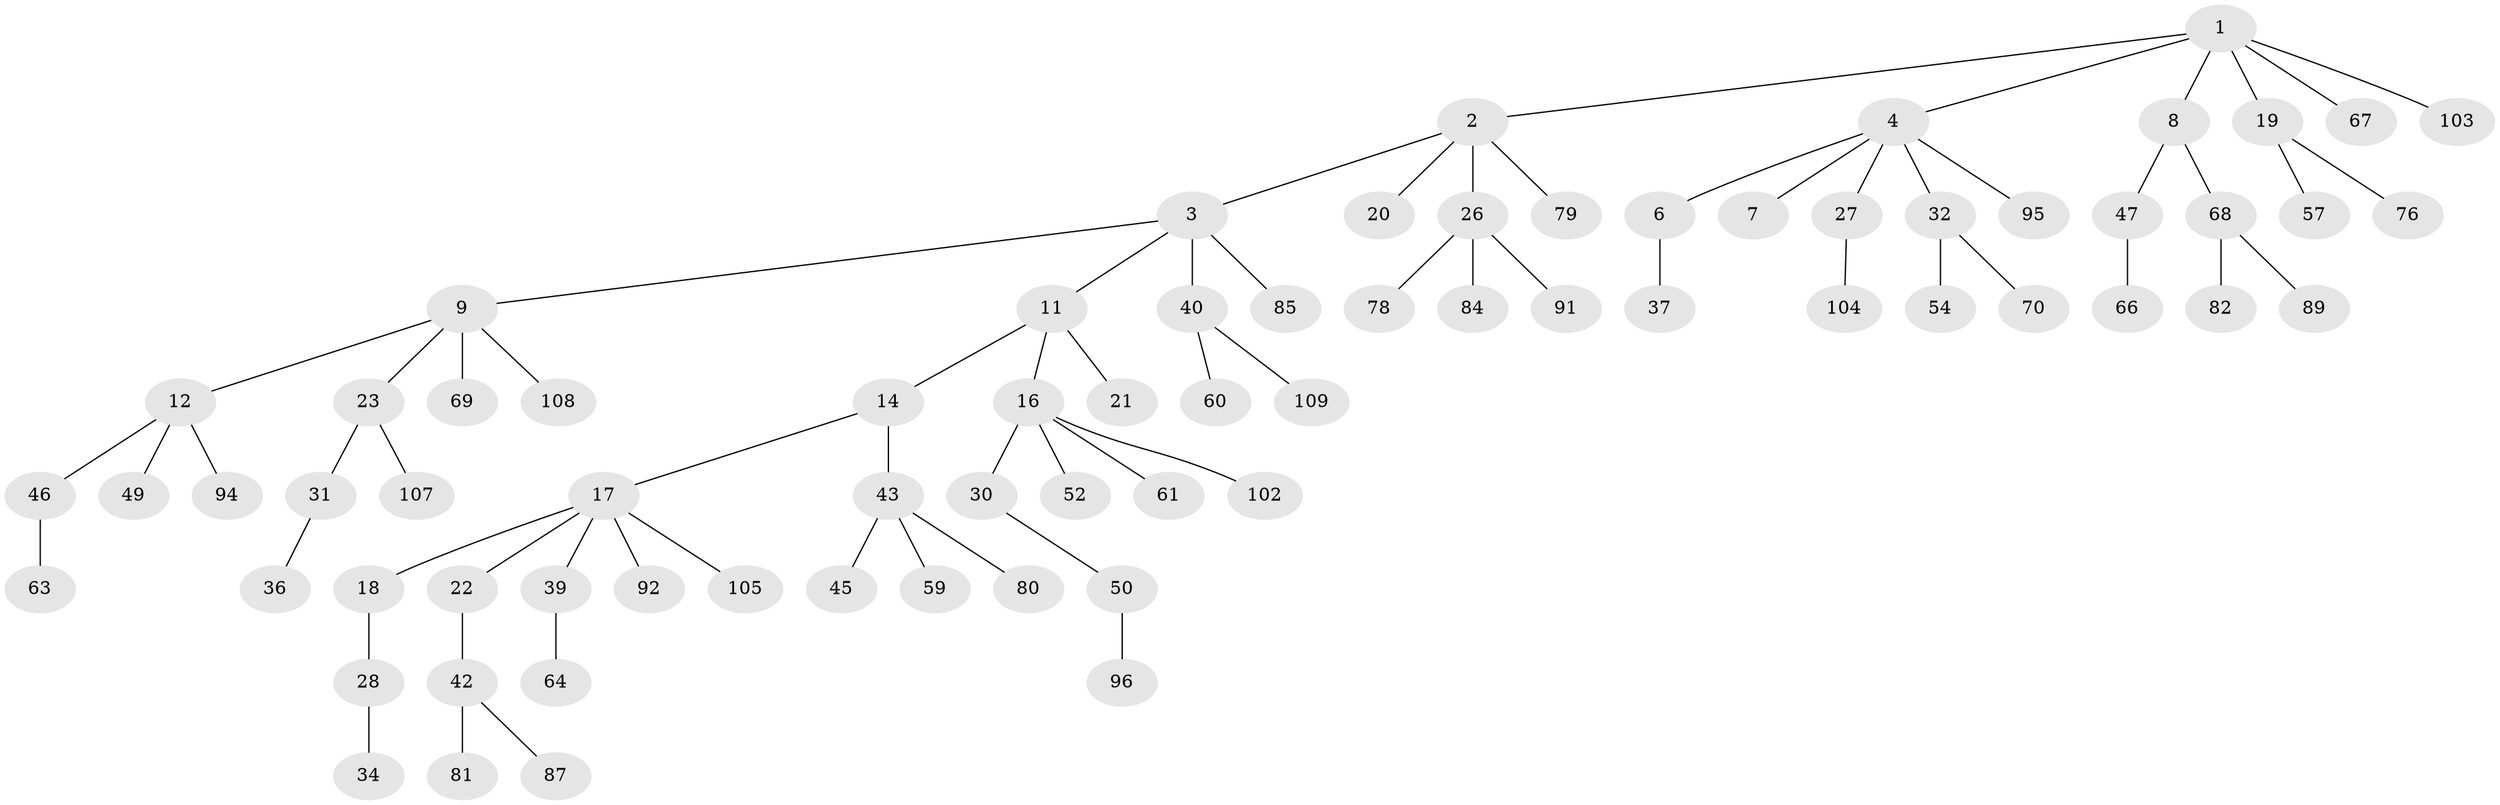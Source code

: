 // Generated by graph-tools (version 1.1) at 2025/24/03/03/25 07:24:06]
// undirected, 72 vertices, 71 edges
graph export_dot {
graph [start="1"]
  node [color=gray90,style=filled];
  1 [super="+25"];
  2 [super="+24"];
  3 [super="+56"];
  4 [super="+5"];
  6 [super="+13"];
  7;
  8 [super="+10"];
  9 [super="+15"];
  11 [super="+38"];
  12 [super="+74"];
  14 [super="+97"];
  16 [super="+33"];
  17 [super="+48"];
  18;
  19 [super="+55"];
  20 [super="+83"];
  21 [super="+72"];
  22 [super="+35"];
  23 [super="+41"];
  26 [super="+62"];
  27 [super="+65"];
  28 [super="+29"];
  30;
  31;
  32 [super="+77"];
  34;
  36 [super="+51"];
  37 [super="+100"];
  39 [super="+93"];
  40 [super="+44"];
  42;
  43 [super="+53"];
  45;
  46 [super="+101"];
  47 [super="+58"];
  49;
  50 [super="+73"];
  52 [super="+75"];
  54;
  57;
  59 [super="+71"];
  60;
  61;
  63;
  64;
  66;
  67 [super="+106"];
  68 [super="+86"];
  69;
  70;
  76 [super="+88"];
  78;
  79;
  80;
  81;
  82 [super="+98"];
  84 [super="+99"];
  85;
  87 [super="+90"];
  89;
  91;
  92;
  94;
  95;
  96;
  102;
  103;
  104;
  105;
  107;
  108;
  109;
  1 -- 2;
  1 -- 4;
  1 -- 8;
  1 -- 19;
  1 -- 67;
  1 -- 103;
  2 -- 3;
  2 -- 20;
  2 -- 26;
  2 -- 79;
  3 -- 9;
  3 -- 11;
  3 -- 40;
  3 -- 85;
  4 -- 27;
  4 -- 32;
  4 -- 6;
  4 -- 7;
  4 -- 95;
  6 -- 37;
  8 -- 47;
  8 -- 68;
  9 -- 12;
  9 -- 108;
  9 -- 69;
  9 -- 23;
  11 -- 14;
  11 -- 16;
  11 -- 21;
  12 -- 46;
  12 -- 49;
  12 -- 94;
  14 -- 17;
  14 -- 43;
  16 -- 30;
  16 -- 52;
  16 -- 61;
  16 -- 102;
  17 -- 18;
  17 -- 22;
  17 -- 39;
  17 -- 105;
  17 -- 92;
  18 -- 28;
  19 -- 57;
  19 -- 76;
  22 -- 42;
  23 -- 31;
  23 -- 107;
  26 -- 78;
  26 -- 91;
  26 -- 84;
  27 -- 104;
  28 -- 34;
  30 -- 50;
  31 -- 36;
  32 -- 54;
  32 -- 70;
  39 -- 64;
  40 -- 60;
  40 -- 109;
  42 -- 81;
  42 -- 87;
  43 -- 45;
  43 -- 80;
  43 -- 59;
  46 -- 63;
  47 -- 66;
  50 -- 96;
  68 -- 82;
  68 -- 89;
}
